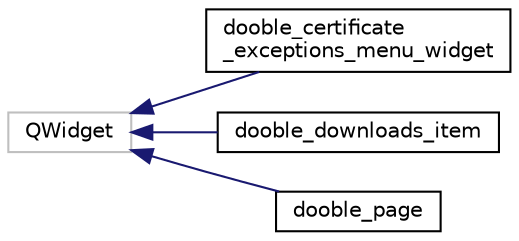 digraph "Graphical Class Hierarchy"
{
 // LATEX_PDF_SIZE
  edge [fontname="Helvetica",fontsize="10",labelfontname="Helvetica",labelfontsize="10"];
  node [fontname="Helvetica",fontsize="10",shape=record];
  rankdir="LR";
  Node1 [label="QWidget",height=0.2,width=0.4,color="grey75", fillcolor="white", style="filled",tooltip=" "];
  Node1 -> Node0 [dir="back",color="midnightblue",fontsize="10",style="solid",fontname="Helvetica"];
  Node0 [label="dooble_certificate\l_exceptions_menu_widget",height=0.2,width=0.4,color="black", fillcolor="white", style="filled",URL="$classdooble__certificate__exceptions__menu__widget.html",tooltip=" "];
  Node1 -> Node3 [dir="back",color="midnightblue",fontsize="10",style="solid",fontname="Helvetica"];
  Node3 [label="dooble_downloads_item",height=0.2,width=0.4,color="black", fillcolor="white", style="filled",URL="$classdooble__downloads__item.html",tooltip=" "];
  Node1 -> Node4 [dir="back",color="midnightblue",fontsize="10",style="solid",fontname="Helvetica"];
  Node4 [label="dooble_page",height=0.2,width=0.4,color="black", fillcolor="white", style="filled",URL="$classdooble__page.html",tooltip=" "];
}
